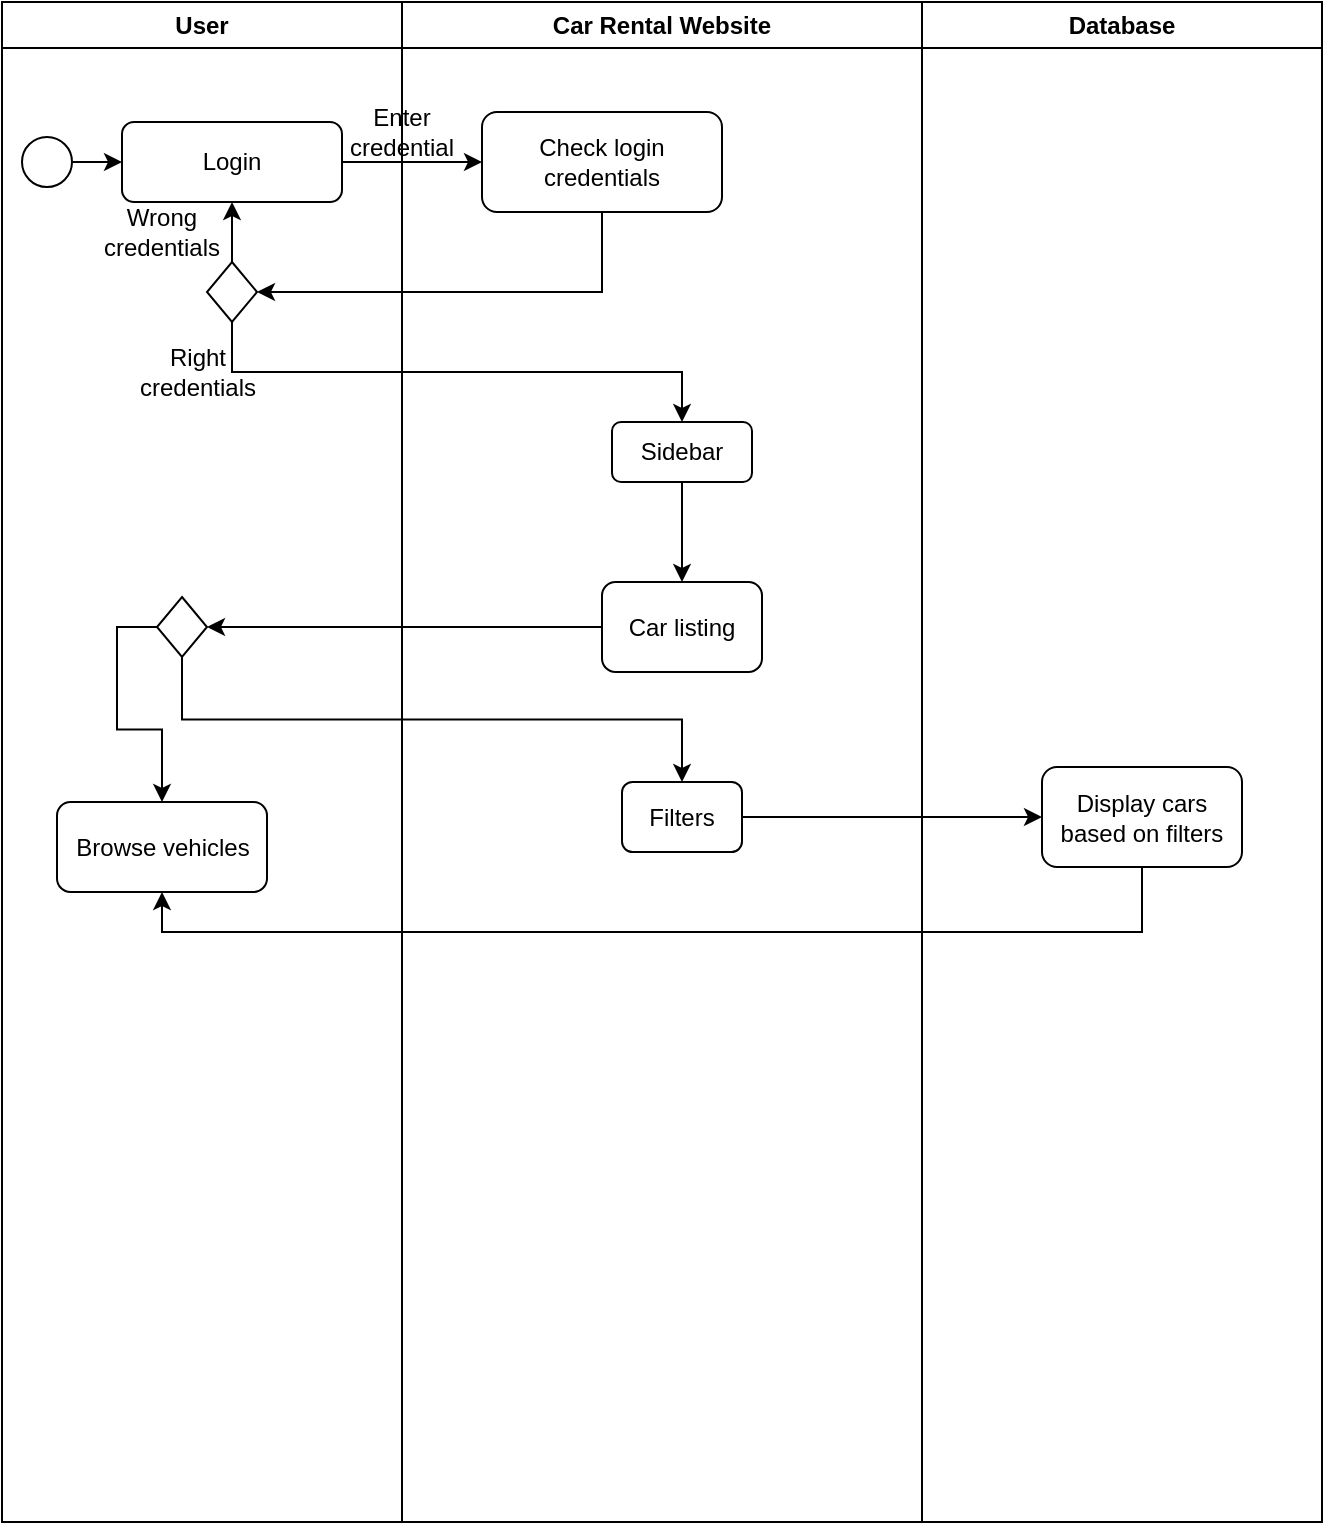 <mxfile version="21.1.2" type="device">
  <diagram name="Page-1" id="GHCCZwFHGZ2dIF8Eq7Bc">
    <mxGraphModel dx="630" dy="824" grid="1" gridSize="10" guides="1" tooltips="1" connect="1" arrows="1" fold="1" page="1" pageScale="1" pageWidth="850" pageHeight="1100" math="0" shadow="0">
      <root>
        <mxCell id="0" />
        <mxCell id="1" parent="0" />
        <mxCell id="qtLm0A7_fBKDtyC4aUwC-1" value="User" style="swimlane;whiteSpace=wrap;html=1;" parent="1" vertex="1">
          <mxGeometry x="120" y="80" width="200" height="760" as="geometry" />
        </mxCell>
        <mxCell id="qtLm0A7_fBKDtyC4aUwC-4" value="" style="ellipse;whiteSpace=wrap;html=1;aspect=fixed;" parent="qtLm0A7_fBKDtyC4aUwC-1" vertex="1">
          <mxGeometry x="10" y="67.5" width="25" height="25" as="geometry" />
        </mxCell>
        <mxCell id="qtLm0A7_fBKDtyC4aUwC-6" value="Login" style="rounded=1;whiteSpace=wrap;html=1;" parent="qtLm0A7_fBKDtyC4aUwC-1" vertex="1">
          <mxGeometry x="60" y="60" width="110" height="40" as="geometry" />
        </mxCell>
        <mxCell id="qtLm0A7_fBKDtyC4aUwC-8" value="" style="endArrow=classic;html=1;rounded=0;exitX=1;exitY=0.5;exitDx=0;exitDy=0;entryX=0;entryY=0.5;entryDx=0;entryDy=0;" parent="qtLm0A7_fBKDtyC4aUwC-1" source="qtLm0A7_fBKDtyC4aUwC-4" target="qtLm0A7_fBKDtyC4aUwC-6" edge="1">
          <mxGeometry width="50" height="50" relative="1" as="geometry">
            <mxPoint x="280" y="260" as="sourcePoint" />
            <mxPoint x="330" y="210" as="targetPoint" />
          </mxGeometry>
        </mxCell>
        <mxCell id="qtLm0A7_fBKDtyC4aUwC-14" style="edgeStyle=orthogonalEdgeStyle;rounded=0;orthogonalLoop=1;jettySize=auto;html=1;exitX=0.5;exitY=0;exitDx=0;exitDy=0;entryX=0.5;entryY=1;entryDx=0;entryDy=0;" parent="qtLm0A7_fBKDtyC4aUwC-1" source="qtLm0A7_fBKDtyC4aUwC-10" target="qtLm0A7_fBKDtyC4aUwC-6" edge="1">
          <mxGeometry relative="1" as="geometry" />
        </mxCell>
        <mxCell id="qtLm0A7_fBKDtyC4aUwC-10" value="" style="rhombus;whiteSpace=wrap;html=1;" parent="qtLm0A7_fBKDtyC4aUwC-1" vertex="1">
          <mxGeometry x="102.5" y="130" width="25" height="30" as="geometry" />
        </mxCell>
        <mxCell id="qtLm0A7_fBKDtyC4aUwC-16" value="Wrong credentials" style="text;html=1;strokeColor=none;fillColor=none;align=center;verticalAlign=middle;whiteSpace=wrap;rounded=0;" parent="qtLm0A7_fBKDtyC4aUwC-1" vertex="1">
          <mxGeometry x="50" y="100" width="60" height="30" as="geometry" />
        </mxCell>
        <mxCell id="qtLm0A7_fBKDtyC4aUwC-19" value="Right credentials" style="text;html=1;strokeColor=none;fillColor=none;align=center;verticalAlign=middle;whiteSpace=wrap;rounded=0;" parent="qtLm0A7_fBKDtyC4aUwC-1" vertex="1">
          <mxGeometry x="67.5" y="170" width="60" height="30" as="geometry" />
        </mxCell>
        <mxCell id="DOATOJcdpVP5VAB-xwLo-2" value="Browse vehicles" style="rounded=1;whiteSpace=wrap;html=1;" vertex="1" parent="qtLm0A7_fBKDtyC4aUwC-1">
          <mxGeometry x="27.5" y="400" width="105" height="45" as="geometry" />
        </mxCell>
        <mxCell id="DOATOJcdpVP5VAB-xwLo-40" style="edgeStyle=orthogonalEdgeStyle;rounded=0;orthogonalLoop=1;jettySize=auto;html=1;exitX=0;exitY=0.5;exitDx=0;exitDy=0;entryX=0.5;entryY=0;entryDx=0;entryDy=0;" edge="1" parent="qtLm0A7_fBKDtyC4aUwC-1" source="DOATOJcdpVP5VAB-xwLo-18" target="DOATOJcdpVP5VAB-xwLo-2">
          <mxGeometry relative="1" as="geometry" />
        </mxCell>
        <mxCell id="DOATOJcdpVP5VAB-xwLo-18" value="" style="rhombus;whiteSpace=wrap;html=1;" vertex="1" parent="qtLm0A7_fBKDtyC4aUwC-1">
          <mxGeometry x="77.5" y="297.5" width="25" height="30" as="geometry" />
        </mxCell>
        <mxCell id="qtLm0A7_fBKDtyC4aUwC-2" value="Car Rental Website" style="swimlane;whiteSpace=wrap;html=1;" parent="1" vertex="1">
          <mxGeometry x="320" y="80" width="260" height="760" as="geometry" />
        </mxCell>
        <mxCell id="qtLm0A7_fBKDtyC4aUwC-7" value="Check login credentials" style="rounded=1;whiteSpace=wrap;html=1;" parent="qtLm0A7_fBKDtyC4aUwC-2" vertex="1">
          <mxGeometry x="40" y="55" width="120" height="50" as="geometry" />
        </mxCell>
        <mxCell id="qtLm0A7_fBKDtyC4aUwC-15" value="Enter credential" style="text;html=1;strokeColor=none;fillColor=none;align=center;verticalAlign=middle;whiteSpace=wrap;rounded=0;" parent="qtLm0A7_fBKDtyC4aUwC-2" vertex="1">
          <mxGeometry x="-30" y="50" width="60" height="30" as="geometry" />
        </mxCell>
        <mxCell id="DOATOJcdpVP5VAB-xwLo-16" style="edgeStyle=orthogonalEdgeStyle;rounded=0;orthogonalLoop=1;jettySize=auto;html=1;exitX=0.5;exitY=1;exitDx=0;exitDy=0;entryX=0.5;entryY=0;entryDx=0;entryDy=0;" edge="1" parent="qtLm0A7_fBKDtyC4aUwC-2" source="qtLm0A7_fBKDtyC4aUwC-44" target="DOATOJcdpVP5VAB-xwLo-3">
          <mxGeometry relative="1" as="geometry" />
        </mxCell>
        <mxCell id="qtLm0A7_fBKDtyC4aUwC-44" value="Sidebar" style="rounded=1;whiteSpace=wrap;html=1;" parent="qtLm0A7_fBKDtyC4aUwC-2" vertex="1">
          <mxGeometry x="105" y="210" width="70" height="30" as="geometry" />
        </mxCell>
        <mxCell id="DOATOJcdpVP5VAB-xwLo-3" value="Car listing" style="rounded=1;whiteSpace=wrap;html=1;" vertex="1" parent="qtLm0A7_fBKDtyC4aUwC-2">
          <mxGeometry x="100" y="290" width="80" height="45" as="geometry" />
        </mxCell>
        <mxCell id="DOATOJcdpVP5VAB-xwLo-26" value="Filters" style="rounded=1;whiteSpace=wrap;html=1;" vertex="1" parent="qtLm0A7_fBKDtyC4aUwC-2">
          <mxGeometry x="110" y="390" width="60" height="35" as="geometry" />
        </mxCell>
        <mxCell id="qtLm0A7_fBKDtyC4aUwC-3" value="Database" style="swimlane;whiteSpace=wrap;html=1;" parent="1" vertex="1">
          <mxGeometry x="580" y="80" width="200" height="760" as="geometry" />
        </mxCell>
        <mxCell id="DOATOJcdpVP5VAB-xwLo-29" value="Display cars based on filters" style="rounded=1;whiteSpace=wrap;html=1;" vertex="1" parent="qtLm0A7_fBKDtyC4aUwC-3">
          <mxGeometry x="60" y="382.5" width="100" height="50" as="geometry" />
        </mxCell>
        <mxCell id="qtLm0A7_fBKDtyC4aUwC-9" value="" style="endArrow=classic;html=1;rounded=0;exitX=1;exitY=0.5;exitDx=0;exitDy=0;entryX=0;entryY=0.5;entryDx=0;entryDy=0;" parent="1" source="qtLm0A7_fBKDtyC4aUwC-6" target="qtLm0A7_fBKDtyC4aUwC-7" edge="1">
          <mxGeometry width="50" height="50" relative="1" as="geometry">
            <mxPoint x="165" y="170" as="sourcePoint" />
            <mxPoint x="190" y="170" as="targetPoint" />
          </mxGeometry>
        </mxCell>
        <mxCell id="qtLm0A7_fBKDtyC4aUwC-13" style="edgeStyle=orthogonalEdgeStyle;rounded=0;orthogonalLoop=1;jettySize=auto;html=1;exitX=0.5;exitY=1;exitDx=0;exitDy=0;entryX=1;entryY=0.5;entryDx=0;entryDy=0;" parent="1" source="qtLm0A7_fBKDtyC4aUwC-7" target="qtLm0A7_fBKDtyC4aUwC-10" edge="1">
          <mxGeometry relative="1" as="geometry" />
        </mxCell>
        <mxCell id="qtLm0A7_fBKDtyC4aUwC-46" style="edgeStyle=orthogonalEdgeStyle;rounded=0;orthogonalLoop=1;jettySize=auto;html=1;exitX=0.5;exitY=1;exitDx=0;exitDy=0;entryX=0.5;entryY=0;entryDx=0;entryDy=0;" parent="1" source="qtLm0A7_fBKDtyC4aUwC-10" target="qtLm0A7_fBKDtyC4aUwC-44" edge="1">
          <mxGeometry relative="1" as="geometry" />
        </mxCell>
        <mxCell id="DOATOJcdpVP5VAB-xwLo-30" style="edgeStyle=orthogonalEdgeStyle;rounded=0;orthogonalLoop=1;jettySize=auto;html=1;exitX=1;exitY=0.5;exitDx=0;exitDy=0;entryX=0;entryY=0.5;entryDx=0;entryDy=0;" edge="1" parent="1" source="DOATOJcdpVP5VAB-xwLo-26" target="DOATOJcdpVP5VAB-xwLo-29">
          <mxGeometry relative="1" as="geometry" />
        </mxCell>
        <mxCell id="DOATOJcdpVP5VAB-xwLo-39" style="edgeStyle=orthogonalEdgeStyle;rounded=0;orthogonalLoop=1;jettySize=auto;html=1;exitX=0;exitY=0.5;exitDx=0;exitDy=0;entryX=1;entryY=0.5;entryDx=0;entryDy=0;" edge="1" parent="1" source="DOATOJcdpVP5VAB-xwLo-3" target="DOATOJcdpVP5VAB-xwLo-18">
          <mxGeometry relative="1" as="geometry" />
        </mxCell>
        <mxCell id="DOATOJcdpVP5VAB-xwLo-41" style="edgeStyle=orthogonalEdgeStyle;rounded=0;orthogonalLoop=1;jettySize=auto;html=1;exitX=0.5;exitY=1;exitDx=0;exitDy=0;entryX=0.5;entryY=0;entryDx=0;entryDy=0;" edge="1" parent="1" source="DOATOJcdpVP5VAB-xwLo-18" target="DOATOJcdpVP5VAB-xwLo-26">
          <mxGeometry relative="1" as="geometry" />
        </mxCell>
        <mxCell id="DOATOJcdpVP5VAB-xwLo-42" style="edgeStyle=orthogonalEdgeStyle;rounded=0;orthogonalLoop=1;jettySize=auto;html=1;exitX=0.5;exitY=1;exitDx=0;exitDy=0;entryX=0.5;entryY=1;entryDx=0;entryDy=0;" edge="1" parent="1" source="DOATOJcdpVP5VAB-xwLo-29" target="DOATOJcdpVP5VAB-xwLo-2">
          <mxGeometry relative="1" as="geometry" />
        </mxCell>
      </root>
    </mxGraphModel>
  </diagram>
</mxfile>
